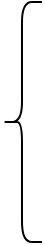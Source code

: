 <mxfile version="15.0.5" type="github"><diagram id="X7zb9aCmdlLVs0uHJmGa" name="Page-1"><mxGraphModel dx="1426" dy="889" grid="1" gridSize="10" guides="1" tooltips="1" connect="1" arrows="1" fold="1" page="1" pageScale="1" pageWidth="827" pageHeight="1169" math="0" shadow="0"><root><mxCell id="0"/><mxCell id="1" parent="0"/><mxCell id="QM827GScdUL9f3kT3DOW-1" value="" style="shape=curlyBracket;whiteSpace=wrap;html=1;rounded=1;" vertex="1" parent="1"><mxGeometry x="480" y="450" width="20" height="120" as="geometry"/></mxCell></root></mxGraphModel></diagram></mxfile>